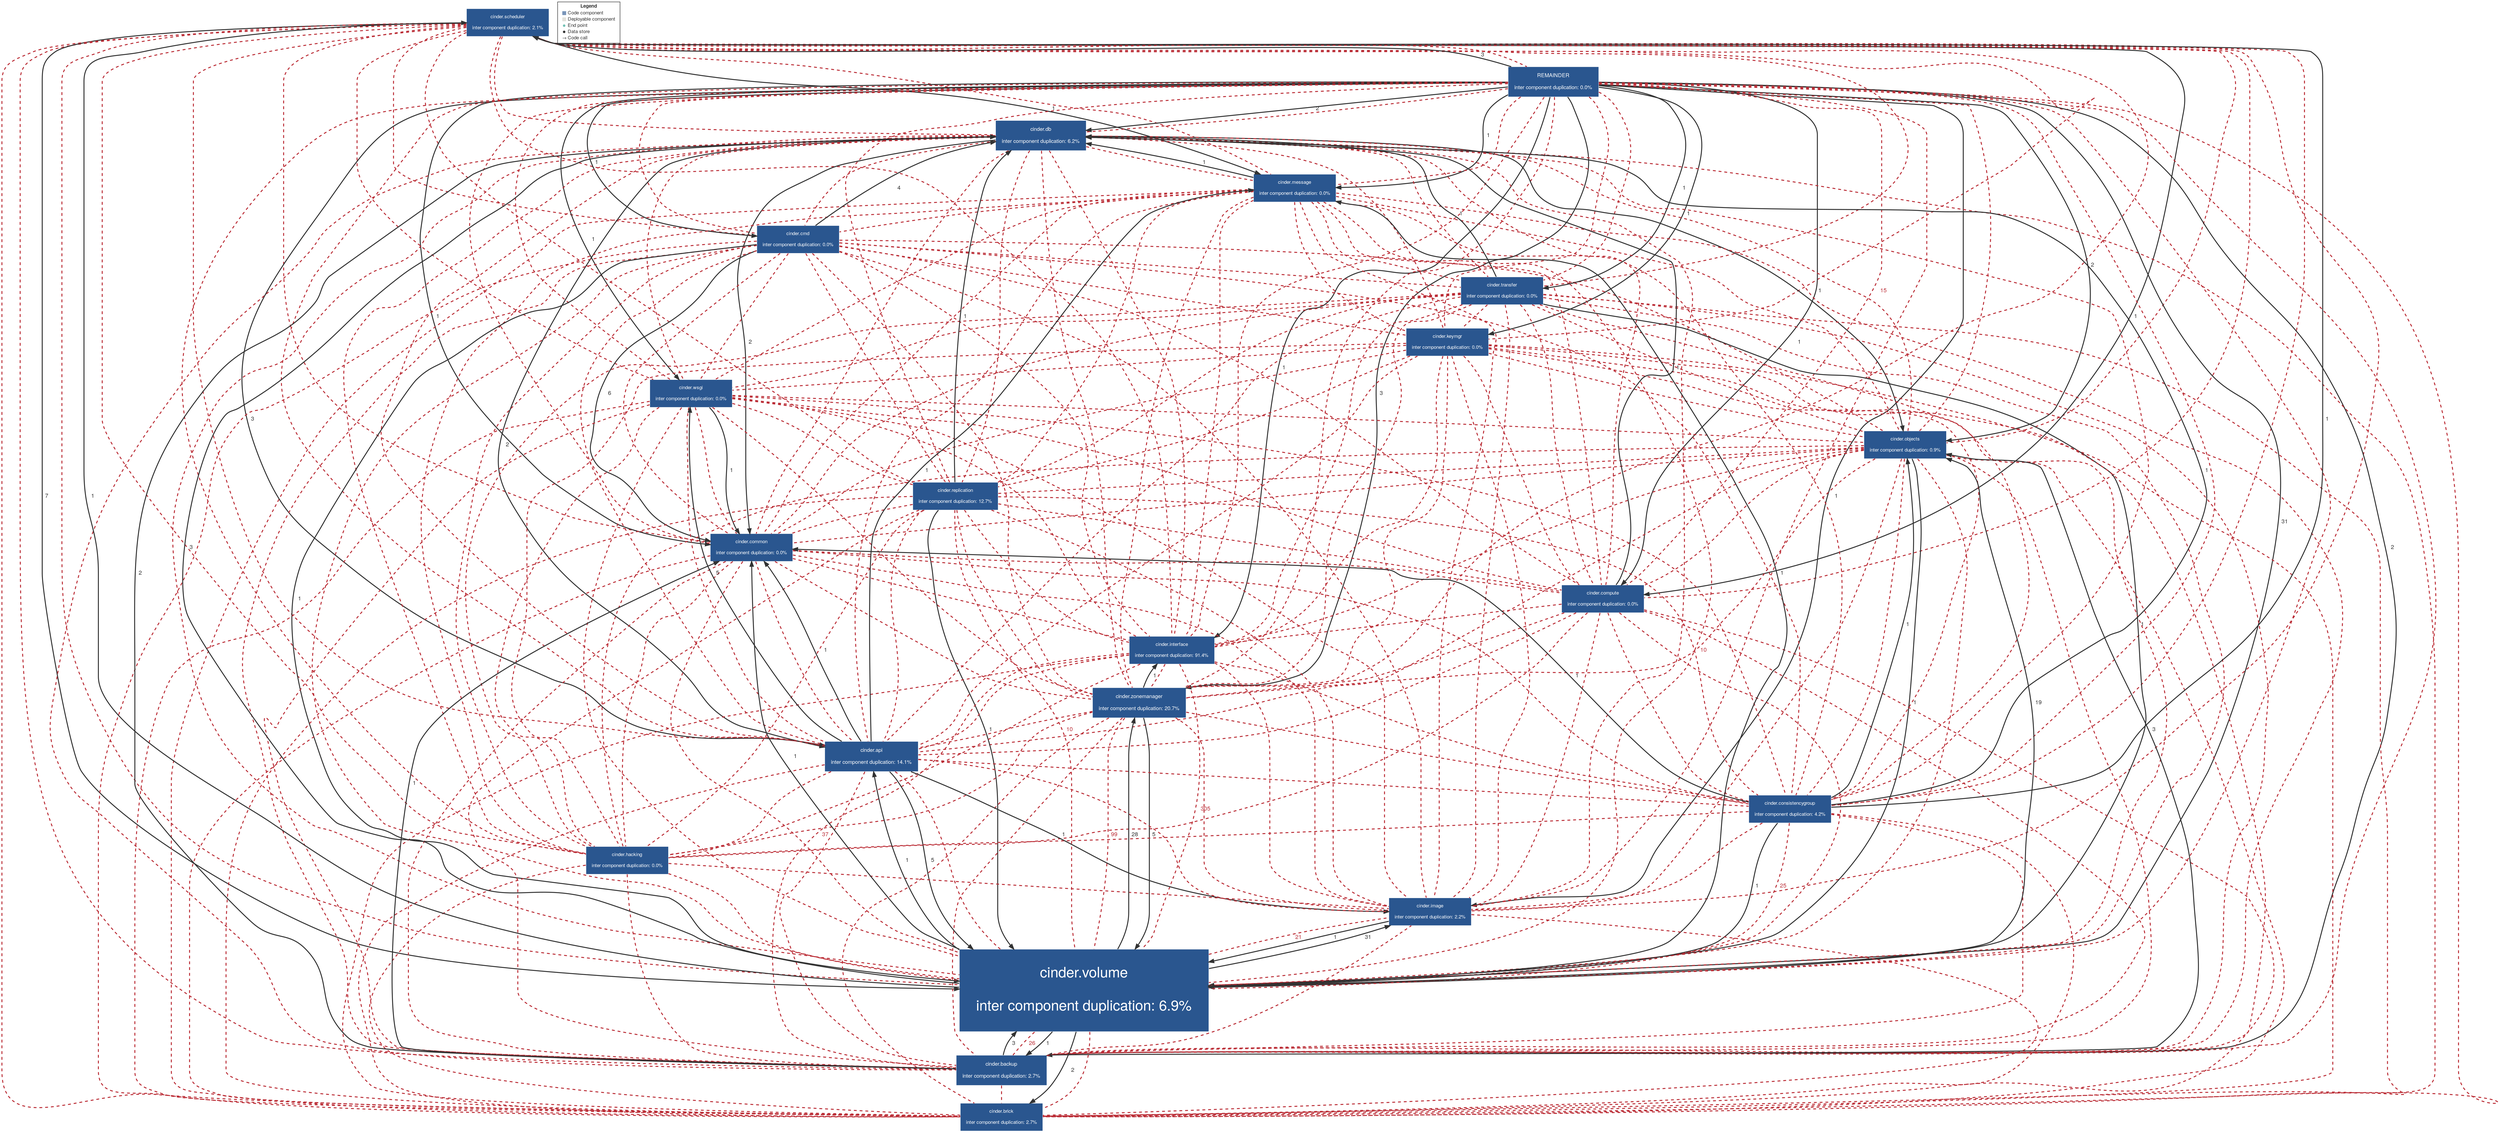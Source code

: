 digraph "Graph" {
compound=true
rankdir=TD
"cinder.scheduler" [ shape="box" style="filled" fillcolor="#2A568F" penwidth="1" color="#FFFFFF" fontname="Helvetica Neue" fontcolor="#FFFFFF" fontsize="10" margin="0.16" label="cinder.scheduler

inter component duplication: 2.1%" ]
"REMAINDER" [ shape="box" style="filled" fillcolor="#2A568F" penwidth="1" color="#FFFFFF" fontname="Helvetica Neue" fontcolor="#FFFFFF" fontsize="11" margin="0.176" label="REMAINDER

inter component duplication: 0.0%" ]
"cinder.db" [ shape="box" style="filled" fillcolor="#2A568F" penwidth="1" color="#FFFFFF" fontname="Helvetica Neue" fontcolor="#FFFFFF" fontsize="11" margin="0.176" label="cinder.db

inter component duplication: 6.2%" ]
"cinder.message" [ shape="box" style="filled" fillcolor="#2A568F" penwidth="1" color="#FFFFFF" fontname="Helvetica Neue" fontcolor="#FFFFFF" fontsize="10" margin="0.16" label="cinder.message

inter component duplication: 0.0%" ]
"cinder.cmd" [ shape="box" style="filled" fillcolor="#2A568F" penwidth="1" color="#FFFFFF" fontname="Helvetica Neue" fontcolor="#FFFFFF" fontsize="10" margin="0.16" label="cinder.cmd

inter component duplication: 0.0%" ]
"cinder.transfer" [ shape="box" style="filled" fillcolor="#2A568F" penwidth="1" color="#FFFFFF" fontname="Helvetica Neue" fontcolor="#FFFFFF" fontsize="10" margin="0.16" label="cinder.transfer

inter component duplication: 0.0%" ]
"cinder.keymgr" [ shape="box" style="filled" fillcolor="#2A568F" penwidth="1" color="#FFFFFF" fontname="Helvetica Neue" fontcolor="#FFFFFF" fontsize="10" margin="0.16" label="cinder.keymgr

inter component duplication: 0.0%" ]
"cinder.wsgi" [ shape="box" style="filled" fillcolor="#2A568F" penwidth="1" color="#FFFFFF" fontname="Helvetica Neue" fontcolor="#FFFFFF" fontsize="10" margin="0.16" label="cinder.wsgi

inter component duplication: 0.0%" ]
"cinder.objects" [ shape="box" style="filled" fillcolor="#2A568F" penwidth="1" color="#FFFFFF" fontname="Helvetica Neue" fontcolor="#FFFFFF" fontsize="10" margin="0.16" label="cinder.objects

inter component duplication: 0.9%" ]
"cinder.replication" [ shape="box" style="filled" fillcolor="#2A568F" penwidth="1" color="#FFFFFF" fontname="Helvetica Neue" fontcolor="#FFFFFF" fontsize="10" margin="0.16" label="cinder.replication

inter component duplication: 12.7%" ]
"cinder.common" [ shape="box" style="filled" fillcolor="#2A568F" penwidth="1" color="#FFFFFF" fontname="Helvetica Neue" fontcolor="#FFFFFF" fontsize="10" margin="0.16" label="cinder.common

inter component duplication: 0.0%" ]
"cinder.compute" [ shape="box" style="filled" fillcolor="#2A568F" penwidth="1" color="#FFFFFF" fontname="Helvetica Neue" fontcolor="#FFFFFF" fontsize="10" margin="0.16" label="cinder.compute

inter component duplication: 0.0%" ]
"cinder.interface" [ shape="box" style="filled" fillcolor="#2A568F" penwidth="1" color="#FFFFFF" fontname="Helvetica Neue" fontcolor="#FFFFFF" fontsize="10" margin="0.16" label="cinder.interface

inter component duplication: 91.4%" ]
"cinder.zonemanager" [ shape="box" style="filled" fillcolor="#2A568F" penwidth="1" color="#FFFFFF" fontname="Helvetica Neue" fontcolor="#FFFFFF" fontsize="11" margin="0.176" label="cinder.zonemanager

inter component duplication: 20.7%" ]
"cinder.api" [ shape="box" style="filled" fillcolor="#2A568F" penwidth="1" color="#FFFFFF" fontname="Helvetica Neue" fontcolor="#FFFFFF" fontsize="11" margin="0.176" label="cinder.api

inter component duplication: 14.1%" ]
"cinder.consistencygroup" [ shape="box" style="filled" fillcolor="#2A568F" penwidth="1" color="#FFFFFF" fontname="Helvetica Neue" fontcolor="#FFFFFF" fontsize="10" margin="0.16" label="cinder.consistencygroup

inter component duplication: 4.2%" ]
"cinder.hacking" [ shape="box" style="filled" fillcolor="#2A568F" penwidth="1" color="#FFFFFF" fontname="Helvetica Neue" fontcolor="#FFFFFF" fontsize="10" margin="0.16" label="cinder.hacking

inter component duplication: 0.0%" ]
"cinder.backup" [ shape="box" style="filled" fillcolor="#2A568F" penwidth="1" color="#FFFFFF" fontname="Helvetica Neue" fontcolor="#FFFFFF" fontsize="11" margin="0.176" label="cinder.backup

inter component duplication: 2.7%" ]
"cinder.volume" [ shape="box" style="filled" fillcolor="#2A568F" penwidth="1" color="#FFFFFF" fontname="Helvetica Neue" fontcolor="#FFFFFF" fontsize="30" margin="0.48" label="cinder.volume

inter component duplication: 6.9%" ]
"cinder.image" [ shape="box" style="filled" fillcolor="#2A568F" penwidth="1" color="#FFFFFF" fontname="Helvetica Neue" fontcolor="#FFFFFF" fontsize="10" margin="0.16" label="cinder.image

inter component duplication: 2.2%" ]
"cinder.brick" [ shape="box" style="filled" fillcolor="#2A568F" penwidth="1" color="#FFFFFF" fontname="Helvetica Neue" fontcolor="#FFFFFF" fontsize="10" margin="0.16" label="cinder.brick

inter component duplication: 2.7%" ]
"cinder.scheduler" -> "cinder.message" [ penwidth="2" color="#323232" fontcolor="#323232" fontname="Helvetica Neue" fontsize="12" label="  1" ]
"cinder.scheduler" -> "cinder.compute" [ penwidth="2" color="#323232" fontcolor="#323232" fontname="Helvetica Neue" fontsize="12" label="  1" ]
"cinder.scheduler" -> "cinder.volume" [ penwidth="2" color="#323232" fontcolor="#323232" fontname="Helvetica Neue" fontsize="12" label="  7" ]
"REMAINDER" -> "cinder.scheduler" [ penwidth="2" color="#323232" fontcolor="#323232" fontname="Helvetica Neue" fontsize="12" label="  3" ]
"REMAINDER" -> "cinder.db" [ penwidth="2" color="#323232" fontcolor="#323232" fontname="Helvetica Neue" fontsize="12" label="  2" ]
"REMAINDER" -> "cinder.message" [ penwidth="2" color="#323232" fontcolor="#323232" fontname="Helvetica Neue" fontsize="12" label="  1" ]
"REMAINDER" -> "cinder.cmd" [ penwidth="2" color="#323232" fontcolor="#323232" fontname="Helvetica Neue" fontsize="12" label="  1" ]
"REMAINDER" -> "cinder.transfer" [ penwidth="2" color="#323232" fontcolor="#323232" fontname="Helvetica Neue" fontsize="12" label="  1" ]
"REMAINDER" -> "cinder.keymgr" [ penwidth="2" color="#323232" fontcolor="#323232" fontname="Helvetica Neue" fontsize="12" label="  1" ]
"REMAINDER" -> "cinder.wsgi" [ penwidth="2" color="#323232" fontcolor="#323232" fontname="Helvetica Neue" fontsize="12" label="  1" ]
"REMAINDER" -> "cinder.objects" [ penwidth="2" color="#323232" fontcolor="#323232" fontname="Helvetica Neue" fontsize="12" label="  2" ]
"REMAINDER" -> "cinder.common" [ penwidth="2" color="#323232" fontcolor="#323232" fontname="Helvetica Neue" fontsize="12" label="  1" ]
"REMAINDER" -> "cinder.compute" [ penwidth="2" color="#323232" fontcolor="#323232" fontname="Helvetica Neue" fontsize="12" label="  1" ]
"REMAINDER" -> "cinder.interface" [ penwidth="2" color="#323232" fontcolor="#323232" fontname="Helvetica Neue" fontsize="12" label="  1" ]
"REMAINDER" -> "cinder.zonemanager" [ penwidth="2" color="#323232" fontcolor="#323232" fontname="Helvetica Neue" fontsize="12" label="  3" ]
"REMAINDER" -> "cinder.api" [ penwidth="2" color="#323232" fontcolor="#323232" fontname="Helvetica Neue" fontsize="12" label="  3" ]
"REMAINDER" -> "cinder.backup" [ penwidth="2" color="#323232" fontcolor="#323232" fontname="Helvetica Neue" fontsize="12" label="  2" ]
"REMAINDER" -> "cinder.volume" [ penwidth="2" color="#323232" fontcolor="#323232" fontname="Helvetica Neue" fontsize="12" label="  31" ]
"REMAINDER" -> "cinder.image" [ penwidth="2" color="#323232" fontcolor="#323232" fontname="Helvetica Neue" fontsize="12" label="  1" ]
"cinder.db" -> "cinder.objects" [ penwidth="2" color="#323232" fontcolor="#323232" fontname="Helvetica Neue" fontsize="12" label="  1" ]
"cinder.db" -> "cinder.common" [ penwidth="2" color="#323232" fontcolor="#323232" fontname="Helvetica Neue" fontsize="12" label="  2" ]
"cinder.db" -> "cinder.api" [ penwidth="2" color="#323232" fontcolor="#323232" fontname="Helvetica Neue" fontsize="12" label="  2" ]
"cinder.message" -> "cinder.db" [ penwidth="2" color="#323232" fontcolor="#323232" fontname="Helvetica Neue" fontsize="12" label="  1" ]
"cinder.cmd" -> "cinder.db" [ penwidth="2" color="#323232" fontcolor="#323232" fontname="Helvetica Neue" fontsize="12" label="  4" ]
"cinder.cmd" -> "cinder.common" [ penwidth="2" color="#323232" fontcolor="#323232" fontname="Helvetica Neue" fontsize="12" label="  6" ]
"cinder.cmd" -> "cinder.volume" [ penwidth="2" color="#323232" fontcolor="#323232" fontname="Helvetica Neue" fontsize="12" label="  1" ]
"cinder.transfer" -> "cinder.db" [ penwidth="2" color="#323232" fontcolor="#323232" fontname="Helvetica Neue" fontsize="12" label="  1" ]
"cinder.transfer" -> "cinder.volume" [ penwidth="2" color="#323232" fontcolor="#323232" fontname="Helvetica Neue" fontsize="12" label="  1" ]
"cinder.wsgi" -> "cinder.common" [ penwidth="2" color="#323232" fontcolor="#323232" fontname="Helvetica Neue" fontsize="12" label="  1" ]
"cinder.objects" -> "cinder.volume" [ penwidth="2" color="#323232" fontcolor="#323232" fontname="Helvetica Neue" fontsize="12" label="  1" ]
"cinder.replication" -> "cinder.db" [ penwidth="2" color="#323232" fontcolor="#323232" fontname="Helvetica Neue" fontsize="12" label="  1" ]
"cinder.replication" -> "cinder.volume" [ penwidth="2" color="#323232" fontcolor="#323232" fontname="Helvetica Neue" fontsize="12" label="  1" ]
"cinder.compute" -> "cinder.db" [ penwidth="2" color="#323232" fontcolor="#323232" fontname="Helvetica Neue" fontsize="12" label="  1" ]
"cinder.zonemanager" -> "cinder.interface" [ penwidth="2" color="#323232" fontcolor="#323232" fontname="Helvetica Neue" fontsize="12" label="  1" ]
"cinder.zonemanager" -> "cinder.volume" [ penwidth="2" color="#323232" fontcolor="#323232" fontname="Helvetica Neue" fontsize="12" label="  5" ]
"cinder.api" -> "cinder.message" [ penwidth="2" color="#323232" fontcolor="#323232" fontname="Helvetica Neue" fontsize="12" label="  1" ]
"cinder.api" -> "cinder.wsgi" [ penwidth="2" color="#323232" fontcolor="#323232" fontname="Helvetica Neue" fontsize="12" label="  5" ]
"cinder.api" -> "cinder.common" [ penwidth="2" color="#323232" fontcolor="#323232" fontname="Helvetica Neue" fontsize="12" label="  1" ]
"cinder.api" -> "cinder.volume" [ penwidth="2" color="#323232" fontcolor="#323232" fontname="Helvetica Neue" fontsize="12" label="  5" ]
"cinder.api" -> "cinder.image" [ penwidth="2" color="#323232" fontcolor="#323232" fontname="Helvetica Neue" fontsize="12" label="  1" ]
"cinder.consistencygroup" -> "cinder.scheduler" [ penwidth="2" color="#323232" fontcolor="#323232" fontname="Helvetica Neue" fontsize="12" label="  1" ]
"cinder.consistencygroup" -> "cinder.db" [ penwidth="2" color="#323232" fontcolor="#323232" fontname="Helvetica Neue" fontsize="12" label="  1" ]
"cinder.consistencygroup" -> "cinder.objects" [ penwidth="2" color="#323232" fontcolor="#323232" fontname="Helvetica Neue" fontsize="12" label="  1" ]
"cinder.consistencygroup" -> "cinder.common" [ penwidth="2" color="#323232" fontcolor="#323232" fontname="Helvetica Neue" fontsize="12" label="  1" ]
"cinder.consistencygroup" -> "cinder.volume" [ penwidth="2" color="#323232" fontcolor="#323232" fontname="Helvetica Neue" fontsize="12" label="  1" ]
"cinder.backup" -> "cinder.db" [ penwidth="2" color="#323232" fontcolor="#323232" fontname="Helvetica Neue" fontsize="12" label="  2" ]
"cinder.backup" -> "cinder.objects" [ penwidth="2" color="#323232" fontcolor="#323232" fontname="Helvetica Neue" fontsize="12" label="  3" ]
"cinder.backup" -> "cinder.common" [ penwidth="2" color="#323232" fontcolor="#323232" fontname="Helvetica Neue" fontsize="12" label="  1" ]
"cinder.backup" -> "cinder.volume" [ penwidth="2" color="#323232" fontcolor="#323232" fontname="Helvetica Neue" fontsize="12" label="  3" ]
"cinder.volume" -> "cinder.scheduler" [ penwidth="2" color="#323232" fontcolor="#323232" fontname="Helvetica Neue" fontsize="12" label="  1" ]
"cinder.volume" -> "cinder.db" [ penwidth="2" color="#323232" fontcolor="#323232" fontname="Helvetica Neue" fontsize="12" label="  3" ]
"cinder.volume" -> "cinder.message" [ penwidth="2" color="#323232" fontcolor="#323232" fontname="Helvetica Neue" fontsize="12" label="  1" ]
"cinder.volume" -> "cinder.objects" [ penwidth="2" color="#323232" fontcolor="#323232" fontname="Helvetica Neue" fontsize="12" label="  19" ]
"cinder.volume" -> "cinder.common" [ penwidth="2" color="#323232" fontcolor="#323232" fontname="Helvetica Neue" fontsize="12" label="  1" ]
"cinder.volume" -> "cinder.zonemanager" [ penwidth="2" color="#323232" fontcolor="#323232" fontname="Helvetica Neue" fontsize="12" label="  28" ]
"cinder.volume" -> "cinder.api" [ penwidth="2" color="#323232" fontcolor="#323232" fontname="Helvetica Neue" fontsize="12" label="  1" ]
"cinder.volume" -> "cinder.backup" [ penwidth="2" color="#323232" fontcolor="#323232" fontname="Helvetica Neue" fontsize="12" label="  1" ]
"cinder.volume" -> "cinder.image" [ penwidth="2" color="#323232" fontcolor="#323232" fontname="Helvetica Neue" fontsize="12" label="  31" ]
"cinder.volume" -> "cinder.brick" [ penwidth="2" color="#323232" fontcolor="#323232" fontname="Helvetica Neue" fontsize="12" label="  2" ]
"cinder.image" -> "cinder.volume" [ penwidth="2" color="#323232" fontcolor="#323232" fontname="Helvetica Neue" fontsize="12" label="  1" ]
"cinder.scheduler" -> "REMAINDER" [ penwidth="2" color="#bb2d36" fontcolor="#bb2d36" fontname="Helvetica Neue" fontsize="12" arrowhead="both" style="dashed" label="" ]
"cinder.scheduler" -> "cinder.db" [ penwidth="2" color="#bb2d36" fontcolor="#bb2d36" fontname="Helvetica Neue" fontsize="12" arrowhead="both" style="dashed" label="" ]
"cinder.scheduler" -> "cinder.message" [ penwidth="2" color="#bb2d36" fontcolor="#bb2d36" fontname="Helvetica Neue" fontsize="12" arrowhead="both" style="dashed" label="" ]
"cinder.scheduler" -> "cinder.cmd" [ penwidth="2" color="#bb2d36" fontcolor="#bb2d36" fontname="Helvetica Neue" fontsize="12" arrowhead="both" style="dashed" label="" ]
"cinder.scheduler" -> "cinder.transfer" [ penwidth="2" color="#bb2d36" fontcolor="#bb2d36" fontname="Helvetica Neue" fontsize="12" arrowhead="both" style="dashed" label="" ]
"cinder.scheduler" -> "cinder.keymgr" [ penwidth="2" color="#bb2d36" fontcolor="#bb2d36" fontname="Helvetica Neue" fontsize="12" arrowhead="both" style="dashed" label="" ]
"cinder.scheduler" -> "cinder.wsgi" [ penwidth="2" color="#bb2d36" fontcolor="#bb2d36" fontname="Helvetica Neue" fontsize="12" arrowhead="both" style="dashed" label="" ]
"cinder.scheduler" -> "cinder.objects" [ penwidth="2" color="#bb2d36" fontcolor="#bb2d36" fontname="Helvetica Neue" fontsize="12" arrowhead="both" style="dashed" label="" ]
"cinder.scheduler" -> "cinder.replication" [ penwidth="2" color="#bb2d36" fontcolor="#bb2d36" fontname="Helvetica Neue" fontsize="12" arrowhead="both" style="dashed" label="" ]
"cinder.scheduler" -> "cinder.common" [ penwidth="2" color="#bb2d36" fontcolor="#bb2d36" fontname="Helvetica Neue" fontsize="12" arrowhead="both" style="dashed" label="" ]
"cinder.scheduler" -> "cinder.compute" [ penwidth="2" color="#bb2d36" fontcolor="#bb2d36" fontname="Helvetica Neue" fontsize="12" arrowhead="both" style="dashed" label="" ]
"cinder.scheduler" -> "cinder.interface" [ penwidth="2" color="#bb2d36" fontcolor="#bb2d36" fontname="Helvetica Neue" fontsize="12" arrowhead="both" style="dashed" label="" ]
"cinder.scheduler" -> "cinder.zonemanager" [ penwidth="2" color="#bb2d36" fontcolor="#bb2d36" fontname="Helvetica Neue" fontsize="12" arrowhead="both" style="dashed" label="" ]
"cinder.scheduler" -> "cinder.api" [ penwidth="2" color="#bb2d36" fontcolor="#bb2d36" fontname="Helvetica Neue" fontsize="12" arrowhead="both" style="dashed" label="" ]
"cinder.scheduler" -> "cinder.consistencygroup" [ penwidth="2" color="#bb2d36" fontcolor="#bb2d36" fontname="Helvetica Neue" fontsize="12" arrowhead="both" style="dashed" label="" ]
"cinder.scheduler" -> "cinder.hacking" [ penwidth="2" color="#bb2d36" fontcolor="#bb2d36" fontname="Helvetica Neue" fontsize="12" arrowhead="both" style="dashed" label="" ]
"cinder.scheduler" -> "cinder.backup" [ penwidth="2" color="#bb2d36" fontcolor="#bb2d36" fontname="Helvetica Neue" fontsize="12" arrowhead="both" style="dashed" label="" ]
"cinder.scheduler" -> "cinder.volume" [ penwidth="2" color="#bb2d36" fontcolor="#bb2d36" fontname="Helvetica Neue" fontsize="12" arrowhead="both" style="dashed" label="" ]
"cinder.scheduler" -> "cinder.image" [ penwidth="2" color="#bb2d36" fontcolor="#bb2d36" fontname="Helvetica Neue" fontsize="12" arrowhead="both" style="dashed" label="" ]
"cinder.scheduler" -> "cinder.brick" [ penwidth="2" color="#bb2d36" fontcolor="#bb2d36" fontname="Helvetica Neue" fontsize="12" arrowhead="both" style="dashed" label="" ]
"REMAINDER" -> "cinder.db" [ penwidth="2" color="#bb2d36" fontcolor="#bb2d36" fontname="Helvetica Neue" fontsize="12" arrowhead="both" style="dashed" label="" ]
"REMAINDER" -> "cinder.message" [ penwidth="2" color="#bb2d36" fontcolor="#bb2d36" fontname="Helvetica Neue" fontsize="12" arrowhead="both" style="dashed" label="" ]
"REMAINDER" -> "cinder.cmd" [ penwidth="2" color="#bb2d36" fontcolor="#bb2d36" fontname="Helvetica Neue" fontsize="12" arrowhead="both" style="dashed" label="" ]
"REMAINDER" -> "cinder.transfer" [ penwidth="2" color="#bb2d36" fontcolor="#bb2d36" fontname="Helvetica Neue" fontsize="12" arrowhead="both" style="dashed" label="" ]
"REMAINDER" -> "cinder.keymgr" [ penwidth="2" color="#bb2d36" fontcolor="#bb2d36" fontname="Helvetica Neue" fontsize="12" arrowhead="both" style="dashed" label="" ]
"REMAINDER" -> "cinder.wsgi" [ penwidth="2" color="#bb2d36" fontcolor="#bb2d36" fontname="Helvetica Neue" fontsize="12" arrowhead="both" style="dashed" label="" ]
"REMAINDER" -> "cinder.objects" [ penwidth="2" color="#bb2d36" fontcolor="#bb2d36" fontname="Helvetica Neue" fontsize="12" arrowhead="both" style="dashed" label="" ]
"REMAINDER" -> "cinder.replication" [ penwidth="2" color="#bb2d36" fontcolor="#bb2d36" fontname="Helvetica Neue" fontsize="12" arrowhead="both" style="dashed" label="" ]
"REMAINDER" -> "cinder.common" [ penwidth="2" color="#bb2d36" fontcolor="#bb2d36" fontname="Helvetica Neue" fontsize="12" arrowhead="both" style="dashed" label="" ]
"REMAINDER" -> "cinder.compute" [ penwidth="2" color="#bb2d36" fontcolor="#bb2d36" fontname="Helvetica Neue" fontsize="12" arrowhead="both" style="dashed" label="" ]
"REMAINDER" -> "cinder.interface" [ penwidth="2" color="#bb2d36" fontcolor="#bb2d36" fontname="Helvetica Neue" fontsize="12" arrowhead="both" style="dashed" label="" ]
"REMAINDER" -> "cinder.zonemanager" [ penwidth="2" color="#bb2d36" fontcolor="#bb2d36" fontname="Helvetica Neue" fontsize="12" arrowhead="both" style="dashed" label="" ]
"REMAINDER" -> "cinder.api" [ penwidth="2" color="#bb2d36" fontcolor="#bb2d36" fontname="Helvetica Neue" fontsize="12" arrowhead="both" style="dashed" label="" ]
"REMAINDER" -> "cinder.consistencygroup" [ penwidth="2" color="#bb2d36" fontcolor="#bb2d36" fontname="Helvetica Neue" fontsize="12" arrowhead="both" style="dashed" label="" ]
"REMAINDER" -> "cinder.hacking" [ penwidth="2" color="#bb2d36" fontcolor="#bb2d36" fontname="Helvetica Neue" fontsize="12" arrowhead="both" style="dashed" label="" ]
"REMAINDER" -> "cinder.backup" [ penwidth="2" color="#bb2d36" fontcolor="#bb2d36" fontname="Helvetica Neue" fontsize="12" arrowhead="both" style="dashed" label="" ]
"REMAINDER" -> "cinder.volume" [ penwidth="2" color="#bb2d36" fontcolor="#bb2d36" fontname="Helvetica Neue" fontsize="12" arrowhead="both" style="dashed" label="" ]
"REMAINDER" -> "cinder.image" [ penwidth="2" color="#bb2d36" fontcolor="#bb2d36" fontname="Helvetica Neue" fontsize="12" arrowhead="both" style="dashed" label="" ]
"REMAINDER" -> "cinder.brick" [ penwidth="2" color="#bb2d36" fontcolor="#bb2d36" fontname="Helvetica Neue" fontsize="12" arrowhead="both" style="dashed" label="" ]
"cinder.db" -> "cinder.message" [ penwidth="2" color="#bb2d36" fontcolor="#bb2d36" fontname="Helvetica Neue" fontsize="12" arrowhead="both" style="dashed" label="" ]
"cinder.db" -> "cinder.cmd" [ penwidth="2" color="#bb2d36" fontcolor="#bb2d36" fontname="Helvetica Neue" fontsize="12" arrowhead="both" style="dashed" label="" ]
"cinder.db" -> "cinder.transfer" [ penwidth="2" color="#bb2d36" fontcolor="#bb2d36" fontname="Helvetica Neue" fontsize="12" arrowhead="both" style="dashed" label="" ]
"cinder.db" -> "cinder.keymgr" [ penwidth="2" color="#bb2d36" fontcolor="#bb2d36" fontname="Helvetica Neue" fontsize="12" arrowhead="both" style="dashed" label="" ]
"cinder.db" -> "cinder.wsgi" [ penwidth="2" color="#bb2d36" fontcolor="#bb2d36" fontname="Helvetica Neue" fontsize="12" arrowhead="both" style="dashed" label="" ]
"cinder.db" -> "cinder.objects" [ penwidth="2" color="#bb2d36" fontcolor="#bb2d36" fontname="Helvetica Neue" fontsize="12" arrowhead="both" style="dashed" label="  15" ]
"cinder.db" -> "cinder.replication" [ penwidth="2" color="#bb2d36" fontcolor="#bb2d36" fontname="Helvetica Neue" fontsize="12" arrowhead="both" style="dashed" label="" ]
"cinder.db" -> "cinder.common" [ penwidth="2" color="#bb2d36" fontcolor="#bb2d36" fontname="Helvetica Neue" fontsize="12" arrowhead="both" style="dashed" label="" ]
"cinder.db" -> "cinder.compute" [ penwidth="2" color="#bb2d36" fontcolor="#bb2d36" fontname="Helvetica Neue" fontsize="12" arrowhead="both" style="dashed" label="" ]
"cinder.db" -> "cinder.interface" [ penwidth="2" color="#bb2d36" fontcolor="#bb2d36" fontname="Helvetica Neue" fontsize="12" arrowhead="both" style="dashed" label="" ]
"cinder.db" -> "cinder.zonemanager" [ penwidth="2" color="#bb2d36" fontcolor="#bb2d36" fontname="Helvetica Neue" fontsize="12" arrowhead="both" style="dashed" label="" ]
"cinder.db" -> "cinder.api" [ penwidth="2" color="#bb2d36" fontcolor="#bb2d36" fontname="Helvetica Neue" fontsize="12" arrowhead="both" style="dashed" label="" ]
"cinder.db" -> "cinder.consistencygroup" [ penwidth="2" color="#bb2d36" fontcolor="#bb2d36" fontname="Helvetica Neue" fontsize="12" arrowhead="both" style="dashed" label="" ]
"cinder.db" -> "cinder.hacking" [ penwidth="2" color="#bb2d36" fontcolor="#bb2d36" fontname="Helvetica Neue" fontsize="12" arrowhead="both" style="dashed" label="" ]
"cinder.db" -> "cinder.backup" [ penwidth="2" color="#bb2d36" fontcolor="#bb2d36" fontname="Helvetica Neue" fontsize="12" arrowhead="both" style="dashed" label="" ]
"cinder.db" -> "cinder.volume" [ penwidth="2" color="#bb2d36" fontcolor="#bb2d36" fontname="Helvetica Neue" fontsize="12" arrowhead="both" style="dashed" label="" ]
"cinder.db" -> "cinder.image" [ penwidth="2" color="#bb2d36" fontcolor="#bb2d36" fontname="Helvetica Neue" fontsize="12" arrowhead="both" style="dashed" label="" ]
"cinder.db" -> "cinder.brick" [ penwidth="2" color="#bb2d36" fontcolor="#bb2d36" fontname="Helvetica Neue" fontsize="12" arrowhead="both" style="dashed" label="" ]
"cinder.message" -> "cinder.cmd" [ penwidth="2" color="#bb2d36" fontcolor="#bb2d36" fontname="Helvetica Neue" fontsize="12" arrowhead="both" style="dashed" label="" ]
"cinder.message" -> "cinder.transfer" [ penwidth="2" color="#bb2d36" fontcolor="#bb2d36" fontname="Helvetica Neue" fontsize="12" arrowhead="both" style="dashed" label="" ]
"cinder.message" -> "cinder.keymgr" [ penwidth="2" color="#bb2d36" fontcolor="#bb2d36" fontname="Helvetica Neue" fontsize="12" arrowhead="both" style="dashed" label="" ]
"cinder.message" -> "cinder.wsgi" [ penwidth="2" color="#bb2d36" fontcolor="#bb2d36" fontname="Helvetica Neue" fontsize="12" arrowhead="both" style="dashed" label="" ]
"cinder.message" -> "cinder.objects" [ penwidth="2" color="#bb2d36" fontcolor="#bb2d36" fontname="Helvetica Neue" fontsize="12" arrowhead="both" style="dashed" label="" ]
"cinder.message" -> "cinder.replication" [ penwidth="2" color="#bb2d36" fontcolor="#bb2d36" fontname="Helvetica Neue" fontsize="12" arrowhead="both" style="dashed" label="" ]
"cinder.message" -> "cinder.common" [ penwidth="2" color="#bb2d36" fontcolor="#bb2d36" fontname="Helvetica Neue" fontsize="12" arrowhead="both" style="dashed" label="" ]
"cinder.message" -> "cinder.compute" [ penwidth="2" color="#bb2d36" fontcolor="#bb2d36" fontname="Helvetica Neue" fontsize="12" arrowhead="both" style="dashed" label="" ]
"cinder.message" -> "cinder.interface" [ penwidth="2" color="#bb2d36" fontcolor="#bb2d36" fontname="Helvetica Neue" fontsize="12" arrowhead="both" style="dashed" label="" ]
"cinder.message" -> "cinder.zonemanager" [ penwidth="2" color="#bb2d36" fontcolor="#bb2d36" fontname="Helvetica Neue" fontsize="12" arrowhead="both" style="dashed" label="" ]
"cinder.message" -> "cinder.api" [ penwidth="2" color="#bb2d36" fontcolor="#bb2d36" fontname="Helvetica Neue" fontsize="12" arrowhead="both" style="dashed" label="" ]
"cinder.message" -> "cinder.consistencygroup" [ penwidth="2" color="#bb2d36" fontcolor="#bb2d36" fontname="Helvetica Neue" fontsize="12" arrowhead="both" style="dashed" label="" ]
"cinder.message" -> "cinder.hacking" [ penwidth="2" color="#bb2d36" fontcolor="#bb2d36" fontname="Helvetica Neue" fontsize="12" arrowhead="both" style="dashed" label="" ]
"cinder.message" -> "cinder.backup" [ penwidth="2" color="#bb2d36" fontcolor="#bb2d36" fontname="Helvetica Neue" fontsize="12" arrowhead="both" style="dashed" label="" ]
"cinder.message" -> "cinder.volume" [ penwidth="2" color="#bb2d36" fontcolor="#bb2d36" fontname="Helvetica Neue" fontsize="12" arrowhead="both" style="dashed" label="" ]
"cinder.message" -> "cinder.image" [ penwidth="2" color="#bb2d36" fontcolor="#bb2d36" fontname="Helvetica Neue" fontsize="12" arrowhead="both" style="dashed" label="" ]
"cinder.message" -> "cinder.brick" [ penwidth="2" color="#bb2d36" fontcolor="#bb2d36" fontname="Helvetica Neue" fontsize="12" arrowhead="both" style="dashed" label="" ]
"cinder.cmd" -> "cinder.transfer" [ penwidth="2" color="#bb2d36" fontcolor="#bb2d36" fontname="Helvetica Neue" fontsize="12" arrowhead="both" style="dashed" label="" ]
"cinder.cmd" -> "cinder.keymgr" [ penwidth="2" color="#bb2d36" fontcolor="#bb2d36" fontname="Helvetica Neue" fontsize="12" arrowhead="both" style="dashed" label="" ]
"cinder.cmd" -> "cinder.wsgi" [ penwidth="2" color="#bb2d36" fontcolor="#bb2d36" fontname="Helvetica Neue" fontsize="12" arrowhead="both" style="dashed" label="" ]
"cinder.cmd" -> "cinder.objects" [ penwidth="2" color="#bb2d36" fontcolor="#bb2d36" fontname="Helvetica Neue" fontsize="12" arrowhead="both" style="dashed" label="" ]
"cinder.cmd" -> "cinder.replication" [ penwidth="2" color="#bb2d36" fontcolor="#bb2d36" fontname="Helvetica Neue" fontsize="12" arrowhead="both" style="dashed" label="" ]
"cinder.cmd" -> "cinder.common" [ penwidth="2" color="#bb2d36" fontcolor="#bb2d36" fontname="Helvetica Neue" fontsize="12" arrowhead="both" style="dashed" label="" ]
"cinder.cmd" -> "cinder.compute" [ penwidth="2" color="#bb2d36" fontcolor="#bb2d36" fontname="Helvetica Neue" fontsize="12" arrowhead="both" style="dashed" label="" ]
"cinder.cmd" -> "cinder.interface" [ penwidth="2" color="#bb2d36" fontcolor="#bb2d36" fontname="Helvetica Neue" fontsize="12" arrowhead="both" style="dashed" label="" ]
"cinder.cmd" -> "cinder.zonemanager" [ penwidth="2" color="#bb2d36" fontcolor="#bb2d36" fontname="Helvetica Neue" fontsize="12" arrowhead="both" style="dashed" label="" ]
"cinder.cmd" -> "cinder.api" [ penwidth="2" color="#bb2d36" fontcolor="#bb2d36" fontname="Helvetica Neue" fontsize="12" arrowhead="both" style="dashed" label="" ]
"cinder.cmd" -> "cinder.consistencygroup" [ penwidth="2" color="#bb2d36" fontcolor="#bb2d36" fontname="Helvetica Neue" fontsize="12" arrowhead="both" style="dashed" label="" ]
"cinder.cmd" -> "cinder.hacking" [ penwidth="2" color="#bb2d36" fontcolor="#bb2d36" fontname="Helvetica Neue" fontsize="12" arrowhead="both" style="dashed" label="" ]
"cinder.cmd" -> "cinder.backup" [ penwidth="2" color="#bb2d36" fontcolor="#bb2d36" fontname="Helvetica Neue" fontsize="12" arrowhead="both" style="dashed" label="" ]
"cinder.cmd" -> "cinder.volume" [ penwidth="2" color="#bb2d36" fontcolor="#bb2d36" fontname="Helvetica Neue" fontsize="12" arrowhead="both" style="dashed" label="" ]
"cinder.cmd" -> "cinder.image" [ penwidth="2" color="#bb2d36" fontcolor="#bb2d36" fontname="Helvetica Neue" fontsize="12" arrowhead="both" style="dashed" label="" ]
"cinder.cmd" -> "cinder.brick" [ penwidth="2" color="#bb2d36" fontcolor="#bb2d36" fontname="Helvetica Neue" fontsize="12" arrowhead="both" style="dashed" label="" ]
"cinder.transfer" -> "cinder.keymgr" [ penwidth="2" color="#bb2d36" fontcolor="#bb2d36" fontname="Helvetica Neue" fontsize="12" arrowhead="both" style="dashed" label="" ]
"cinder.transfer" -> "cinder.wsgi" [ penwidth="2" color="#bb2d36" fontcolor="#bb2d36" fontname="Helvetica Neue" fontsize="12" arrowhead="both" style="dashed" label="" ]
"cinder.transfer" -> "cinder.objects" [ penwidth="2" color="#bb2d36" fontcolor="#bb2d36" fontname="Helvetica Neue" fontsize="12" arrowhead="both" style="dashed" label="" ]
"cinder.transfer" -> "cinder.replication" [ penwidth="2" color="#bb2d36" fontcolor="#bb2d36" fontname="Helvetica Neue" fontsize="12" arrowhead="both" style="dashed" label="" ]
"cinder.transfer" -> "cinder.common" [ penwidth="2" color="#bb2d36" fontcolor="#bb2d36" fontname="Helvetica Neue" fontsize="12" arrowhead="both" style="dashed" label="" ]
"cinder.transfer" -> "cinder.compute" [ penwidth="2" color="#bb2d36" fontcolor="#bb2d36" fontname="Helvetica Neue" fontsize="12" arrowhead="both" style="dashed" label="" ]
"cinder.transfer" -> "cinder.interface" [ penwidth="2" color="#bb2d36" fontcolor="#bb2d36" fontname="Helvetica Neue" fontsize="12" arrowhead="both" style="dashed" label="" ]
"cinder.transfer" -> "cinder.zonemanager" [ penwidth="2" color="#bb2d36" fontcolor="#bb2d36" fontname="Helvetica Neue" fontsize="12" arrowhead="both" style="dashed" label="" ]
"cinder.transfer" -> "cinder.api" [ penwidth="2" color="#bb2d36" fontcolor="#bb2d36" fontname="Helvetica Neue" fontsize="12" arrowhead="both" style="dashed" label="" ]
"cinder.transfer" -> "cinder.consistencygroup" [ penwidth="2" color="#bb2d36" fontcolor="#bb2d36" fontname="Helvetica Neue" fontsize="12" arrowhead="both" style="dashed" label="" ]
"cinder.transfer" -> "cinder.hacking" [ penwidth="2" color="#bb2d36" fontcolor="#bb2d36" fontname="Helvetica Neue" fontsize="12" arrowhead="both" style="dashed" label="" ]
"cinder.transfer" -> "cinder.backup" [ penwidth="2" color="#bb2d36" fontcolor="#bb2d36" fontname="Helvetica Neue" fontsize="12" arrowhead="both" style="dashed" label="" ]
"cinder.transfer" -> "cinder.volume" [ penwidth="2" color="#bb2d36" fontcolor="#bb2d36" fontname="Helvetica Neue" fontsize="12" arrowhead="both" style="dashed" label="" ]
"cinder.transfer" -> "cinder.image" [ penwidth="2" color="#bb2d36" fontcolor="#bb2d36" fontname="Helvetica Neue" fontsize="12" arrowhead="both" style="dashed" label="" ]
"cinder.transfer" -> "cinder.brick" [ penwidth="2" color="#bb2d36" fontcolor="#bb2d36" fontname="Helvetica Neue" fontsize="12" arrowhead="both" style="dashed" label="" ]
"cinder.keymgr" -> "cinder.wsgi" [ penwidth="2" color="#bb2d36" fontcolor="#bb2d36" fontname="Helvetica Neue" fontsize="12" arrowhead="both" style="dashed" label="" ]
"cinder.keymgr" -> "cinder.objects" [ penwidth="2" color="#bb2d36" fontcolor="#bb2d36" fontname="Helvetica Neue" fontsize="12" arrowhead="both" style="dashed" label="" ]
"cinder.keymgr" -> "cinder.replication" [ penwidth="2" color="#bb2d36" fontcolor="#bb2d36" fontname="Helvetica Neue" fontsize="12" arrowhead="both" style="dashed" label="" ]
"cinder.keymgr" -> "cinder.common" [ penwidth="2" color="#bb2d36" fontcolor="#bb2d36" fontname="Helvetica Neue" fontsize="12" arrowhead="both" style="dashed" label="" ]
"cinder.keymgr" -> "cinder.compute" [ penwidth="2" color="#bb2d36" fontcolor="#bb2d36" fontname="Helvetica Neue" fontsize="12" arrowhead="both" style="dashed" label="" ]
"cinder.keymgr" -> "cinder.interface" [ penwidth="2" color="#bb2d36" fontcolor="#bb2d36" fontname="Helvetica Neue" fontsize="12" arrowhead="both" style="dashed" label="" ]
"cinder.keymgr" -> "cinder.zonemanager" [ penwidth="2" color="#bb2d36" fontcolor="#bb2d36" fontname="Helvetica Neue" fontsize="12" arrowhead="both" style="dashed" label="" ]
"cinder.keymgr" -> "cinder.api" [ penwidth="2" color="#bb2d36" fontcolor="#bb2d36" fontname="Helvetica Neue" fontsize="12" arrowhead="both" style="dashed" label="" ]
"cinder.keymgr" -> "cinder.consistencygroup" [ penwidth="2" color="#bb2d36" fontcolor="#bb2d36" fontname="Helvetica Neue" fontsize="12" arrowhead="both" style="dashed" label="" ]
"cinder.keymgr" -> "cinder.hacking" [ penwidth="2" color="#bb2d36" fontcolor="#bb2d36" fontname="Helvetica Neue" fontsize="12" arrowhead="both" style="dashed" label="" ]
"cinder.keymgr" -> "cinder.backup" [ penwidth="2" color="#bb2d36" fontcolor="#bb2d36" fontname="Helvetica Neue" fontsize="12" arrowhead="both" style="dashed" label="" ]
"cinder.keymgr" -> "cinder.volume" [ penwidth="2" color="#bb2d36" fontcolor="#bb2d36" fontname="Helvetica Neue" fontsize="12" arrowhead="both" style="dashed" label="" ]
"cinder.keymgr" -> "cinder.image" [ penwidth="2" color="#bb2d36" fontcolor="#bb2d36" fontname="Helvetica Neue" fontsize="12" arrowhead="both" style="dashed" label="" ]
"cinder.keymgr" -> "cinder.brick" [ penwidth="2" color="#bb2d36" fontcolor="#bb2d36" fontname="Helvetica Neue" fontsize="12" arrowhead="both" style="dashed" label="" ]
"cinder.wsgi" -> "cinder.objects" [ penwidth="2" color="#bb2d36" fontcolor="#bb2d36" fontname="Helvetica Neue" fontsize="12" arrowhead="both" style="dashed" label="" ]
"cinder.wsgi" -> "cinder.replication" [ penwidth="2" color="#bb2d36" fontcolor="#bb2d36" fontname="Helvetica Neue" fontsize="12" arrowhead="both" style="dashed" label="" ]
"cinder.wsgi" -> "cinder.common" [ penwidth="2" color="#bb2d36" fontcolor="#bb2d36" fontname="Helvetica Neue" fontsize="12" arrowhead="both" style="dashed" label="" ]
"cinder.wsgi" -> "cinder.compute" [ penwidth="2" color="#bb2d36" fontcolor="#bb2d36" fontname="Helvetica Neue" fontsize="12" arrowhead="both" style="dashed" label="" ]
"cinder.wsgi" -> "cinder.interface" [ penwidth="2" color="#bb2d36" fontcolor="#bb2d36" fontname="Helvetica Neue" fontsize="12" arrowhead="both" style="dashed" label="" ]
"cinder.wsgi" -> "cinder.zonemanager" [ penwidth="2" color="#bb2d36" fontcolor="#bb2d36" fontname="Helvetica Neue" fontsize="12" arrowhead="both" style="dashed" label="" ]
"cinder.wsgi" -> "cinder.api" [ penwidth="2" color="#bb2d36" fontcolor="#bb2d36" fontname="Helvetica Neue" fontsize="12" arrowhead="both" style="dashed" label="" ]
"cinder.wsgi" -> "cinder.consistencygroup" [ penwidth="2" color="#bb2d36" fontcolor="#bb2d36" fontname="Helvetica Neue" fontsize="12" arrowhead="both" style="dashed" label="" ]
"cinder.wsgi" -> "cinder.hacking" [ penwidth="2" color="#bb2d36" fontcolor="#bb2d36" fontname="Helvetica Neue" fontsize="12" arrowhead="both" style="dashed" label="" ]
"cinder.wsgi" -> "cinder.backup" [ penwidth="2" color="#bb2d36" fontcolor="#bb2d36" fontname="Helvetica Neue" fontsize="12" arrowhead="both" style="dashed" label="" ]
"cinder.wsgi" -> "cinder.volume" [ penwidth="2" color="#bb2d36" fontcolor="#bb2d36" fontname="Helvetica Neue" fontsize="12" arrowhead="both" style="dashed" label="" ]
"cinder.wsgi" -> "cinder.image" [ penwidth="2" color="#bb2d36" fontcolor="#bb2d36" fontname="Helvetica Neue" fontsize="12" arrowhead="both" style="dashed" label="" ]
"cinder.wsgi" -> "cinder.brick" [ penwidth="2" color="#bb2d36" fontcolor="#bb2d36" fontname="Helvetica Neue" fontsize="12" arrowhead="both" style="dashed" label="" ]
"cinder.objects" -> "cinder.replication" [ penwidth="2" color="#bb2d36" fontcolor="#bb2d36" fontname="Helvetica Neue" fontsize="12" arrowhead="both" style="dashed" label="" ]
"cinder.objects" -> "cinder.common" [ penwidth="2" color="#bb2d36" fontcolor="#bb2d36" fontname="Helvetica Neue" fontsize="12" arrowhead="both" style="dashed" label="" ]
"cinder.objects" -> "cinder.compute" [ penwidth="2" color="#bb2d36" fontcolor="#bb2d36" fontname="Helvetica Neue" fontsize="12" arrowhead="both" style="dashed" label="" ]
"cinder.objects" -> "cinder.interface" [ penwidth="2" color="#bb2d36" fontcolor="#bb2d36" fontname="Helvetica Neue" fontsize="12" arrowhead="both" style="dashed" label="" ]
"cinder.objects" -> "cinder.zonemanager" [ penwidth="2" color="#bb2d36" fontcolor="#bb2d36" fontname="Helvetica Neue" fontsize="12" arrowhead="both" style="dashed" label="" ]
"cinder.objects" -> "cinder.api" [ penwidth="2" color="#bb2d36" fontcolor="#bb2d36" fontname="Helvetica Neue" fontsize="12" arrowhead="both" style="dashed" label="" ]
"cinder.objects" -> "cinder.consistencygroup" [ penwidth="2" color="#bb2d36" fontcolor="#bb2d36" fontname="Helvetica Neue" fontsize="12" arrowhead="both" style="dashed" label="" ]
"cinder.objects" -> "cinder.hacking" [ penwidth="2" color="#bb2d36" fontcolor="#bb2d36" fontname="Helvetica Neue" fontsize="12" arrowhead="both" style="dashed" label="" ]
"cinder.objects" -> "cinder.backup" [ penwidth="2" color="#bb2d36" fontcolor="#bb2d36" fontname="Helvetica Neue" fontsize="12" arrowhead="both" style="dashed" label="" ]
"cinder.objects" -> "cinder.volume" [ penwidth="2" color="#bb2d36" fontcolor="#bb2d36" fontname="Helvetica Neue" fontsize="12" arrowhead="both" style="dashed" label="" ]
"cinder.objects" -> "cinder.image" [ penwidth="2" color="#bb2d36" fontcolor="#bb2d36" fontname="Helvetica Neue" fontsize="12" arrowhead="both" style="dashed" label="" ]
"cinder.objects" -> "cinder.brick" [ penwidth="2" color="#bb2d36" fontcolor="#bb2d36" fontname="Helvetica Neue" fontsize="12" arrowhead="both" style="dashed" label="" ]
"cinder.replication" -> "cinder.common" [ penwidth="2" color="#bb2d36" fontcolor="#bb2d36" fontname="Helvetica Neue" fontsize="12" arrowhead="both" style="dashed" label="" ]
"cinder.replication" -> "cinder.compute" [ penwidth="2" color="#bb2d36" fontcolor="#bb2d36" fontname="Helvetica Neue" fontsize="12" arrowhead="both" style="dashed" label="" ]
"cinder.replication" -> "cinder.interface" [ penwidth="2" color="#bb2d36" fontcolor="#bb2d36" fontname="Helvetica Neue" fontsize="12" arrowhead="both" style="dashed" label="" ]
"cinder.replication" -> "cinder.zonemanager" [ penwidth="2" color="#bb2d36" fontcolor="#bb2d36" fontname="Helvetica Neue" fontsize="12" arrowhead="both" style="dashed" label="" ]
"cinder.replication" -> "cinder.api" [ penwidth="2" color="#bb2d36" fontcolor="#bb2d36" fontname="Helvetica Neue" fontsize="12" arrowhead="both" style="dashed" label="" ]
"cinder.replication" -> "cinder.consistencygroup" [ penwidth="2" color="#bb2d36" fontcolor="#bb2d36" fontname="Helvetica Neue" fontsize="12" arrowhead="both" style="dashed" label="  10" ]
"cinder.replication" -> "cinder.hacking" [ penwidth="2" color="#bb2d36" fontcolor="#bb2d36" fontname="Helvetica Neue" fontsize="12" arrowhead="both" style="dashed" label="" ]
"cinder.replication" -> "cinder.backup" [ penwidth="2" color="#bb2d36" fontcolor="#bb2d36" fontname="Helvetica Neue" fontsize="12" arrowhead="both" style="dashed" label="" ]
"cinder.replication" -> "cinder.volume" [ penwidth="2" color="#bb2d36" fontcolor="#bb2d36" fontname="Helvetica Neue" fontsize="12" arrowhead="both" style="dashed" label="  10" ]
"cinder.replication" -> "cinder.image" [ penwidth="2" color="#bb2d36" fontcolor="#bb2d36" fontname="Helvetica Neue" fontsize="12" arrowhead="both" style="dashed" label="" ]
"cinder.replication" -> "cinder.brick" [ penwidth="2" color="#bb2d36" fontcolor="#bb2d36" fontname="Helvetica Neue" fontsize="12" arrowhead="both" style="dashed" label="" ]
"cinder.common" -> "cinder.compute" [ penwidth="2" color="#bb2d36" fontcolor="#bb2d36" fontname="Helvetica Neue" fontsize="12" arrowhead="both" style="dashed" label="" ]
"cinder.common" -> "cinder.interface" [ penwidth="2" color="#bb2d36" fontcolor="#bb2d36" fontname="Helvetica Neue" fontsize="12" arrowhead="both" style="dashed" label="" ]
"cinder.common" -> "cinder.zonemanager" [ penwidth="2" color="#bb2d36" fontcolor="#bb2d36" fontname="Helvetica Neue" fontsize="12" arrowhead="both" style="dashed" label="" ]
"cinder.common" -> "cinder.api" [ penwidth="2" color="#bb2d36" fontcolor="#bb2d36" fontname="Helvetica Neue" fontsize="12" arrowhead="both" style="dashed" label="" ]
"cinder.common" -> "cinder.consistencygroup" [ penwidth="2" color="#bb2d36" fontcolor="#bb2d36" fontname="Helvetica Neue" fontsize="12" arrowhead="both" style="dashed" label="" ]
"cinder.common" -> "cinder.hacking" [ penwidth="2" color="#bb2d36" fontcolor="#bb2d36" fontname="Helvetica Neue" fontsize="12" arrowhead="both" style="dashed" label="" ]
"cinder.common" -> "cinder.backup" [ penwidth="2" color="#bb2d36" fontcolor="#bb2d36" fontname="Helvetica Neue" fontsize="12" arrowhead="both" style="dashed" label="" ]
"cinder.common" -> "cinder.volume" [ penwidth="2" color="#bb2d36" fontcolor="#bb2d36" fontname="Helvetica Neue" fontsize="12" arrowhead="both" style="dashed" label="" ]
"cinder.common" -> "cinder.image" [ penwidth="2" color="#bb2d36" fontcolor="#bb2d36" fontname="Helvetica Neue" fontsize="12" arrowhead="both" style="dashed" label="" ]
"cinder.common" -> "cinder.brick" [ penwidth="2" color="#bb2d36" fontcolor="#bb2d36" fontname="Helvetica Neue" fontsize="12" arrowhead="both" style="dashed" label="" ]
"cinder.compute" -> "cinder.interface" [ penwidth="2" color="#bb2d36" fontcolor="#bb2d36" fontname="Helvetica Neue" fontsize="12" arrowhead="both" style="dashed" label="" ]
"cinder.compute" -> "cinder.zonemanager" [ penwidth="2" color="#bb2d36" fontcolor="#bb2d36" fontname="Helvetica Neue" fontsize="12" arrowhead="both" style="dashed" label="" ]
"cinder.compute" -> "cinder.api" [ penwidth="2" color="#bb2d36" fontcolor="#bb2d36" fontname="Helvetica Neue" fontsize="12" arrowhead="both" style="dashed" label="" ]
"cinder.compute" -> "cinder.consistencygroup" [ penwidth="2" color="#bb2d36" fontcolor="#bb2d36" fontname="Helvetica Neue" fontsize="12" arrowhead="both" style="dashed" label="" ]
"cinder.compute" -> "cinder.hacking" [ penwidth="2" color="#bb2d36" fontcolor="#bb2d36" fontname="Helvetica Neue" fontsize="12" arrowhead="both" style="dashed" label="" ]
"cinder.compute" -> "cinder.backup" [ penwidth="2" color="#bb2d36" fontcolor="#bb2d36" fontname="Helvetica Neue" fontsize="12" arrowhead="both" style="dashed" label="" ]
"cinder.compute" -> "cinder.volume" [ penwidth="2" color="#bb2d36" fontcolor="#bb2d36" fontname="Helvetica Neue" fontsize="12" arrowhead="both" style="dashed" label="" ]
"cinder.compute" -> "cinder.image" [ penwidth="2" color="#bb2d36" fontcolor="#bb2d36" fontname="Helvetica Neue" fontsize="12" arrowhead="both" style="dashed" label="" ]
"cinder.compute" -> "cinder.brick" [ penwidth="2" color="#bb2d36" fontcolor="#bb2d36" fontname="Helvetica Neue" fontsize="12" arrowhead="both" style="dashed" label="" ]
"cinder.interface" -> "cinder.zonemanager" [ penwidth="2" color="#bb2d36" fontcolor="#bb2d36" fontname="Helvetica Neue" fontsize="12" arrowhead="both" style="dashed" label="" ]
"cinder.interface" -> "cinder.api" [ penwidth="2" color="#bb2d36" fontcolor="#bb2d36" fontname="Helvetica Neue" fontsize="12" arrowhead="both" style="dashed" label="" ]
"cinder.interface" -> "cinder.consistencygroup" [ penwidth="2" color="#bb2d36" fontcolor="#bb2d36" fontname="Helvetica Neue" fontsize="12" arrowhead="both" style="dashed" label="" ]
"cinder.interface" -> "cinder.hacking" [ penwidth="2" color="#bb2d36" fontcolor="#bb2d36" fontname="Helvetica Neue" fontsize="12" arrowhead="both" style="dashed" label="" ]
"cinder.interface" -> "cinder.backup" [ penwidth="2" color="#bb2d36" fontcolor="#bb2d36" fontname="Helvetica Neue" fontsize="12" arrowhead="both" style="dashed" label="  37" ]
"cinder.interface" -> "cinder.volume" [ penwidth="2" color="#bb2d36" fontcolor="#bb2d36" fontname="Helvetica Neue" fontsize="12" arrowhead="both" style="dashed" label="  305" ]
"cinder.interface" -> "cinder.image" [ penwidth="2" color="#bb2d36" fontcolor="#bb2d36" fontname="Helvetica Neue" fontsize="12" arrowhead="both" style="dashed" label="" ]
"cinder.interface" -> "cinder.brick" [ penwidth="2" color="#bb2d36" fontcolor="#bb2d36" fontname="Helvetica Neue" fontsize="12" arrowhead="both" style="dashed" label="" ]
"cinder.zonemanager" -> "cinder.api" [ penwidth="2" color="#bb2d36" fontcolor="#bb2d36" fontname="Helvetica Neue" fontsize="12" arrowhead="both" style="dashed" label="" ]
"cinder.zonemanager" -> "cinder.consistencygroup" [ penwidth="2" color="#bb2d36" fontcolor="#bb2d36" fontname="Helvetica Neue" fontsize="12" arrowhead="both" style="dashed" label="" ]
"cinder.zonemanager" -> "cinder.hacking" [ penwidth="2" color="#bb2d36" fontcolor="#bb2d36" fontname="Helvetica Neue" fontsize="12" arrowhead="both" style="dashed" label="" ]
"cinder.zonemanager" -> "cinder.backup" [ penwidth="2" color="#bb2d36" fontcolor="#bb2d36" fontname="Helvetica Neue" fontsize="12" arrowhead="both" style="dashed" label="" ]
"cinder.zonemanager" -> "cinder.volume" [ penwidth="2" color="#bb2d36" fontcolor="#bb2d36" fontname="Helvetica Neue" fontsize="12" arrowhead="both" style="dashed" label="  99" ]
"cinder.zonemanager" -> "cinder.image" [ penwidth="2" color="#bb2d36" fontcolor="#bb2d36" fontname="Helvetica Neue" fontsize="12" arrowhead="both" style="dashed" label="" ]
"cinder.zonemanager" -> "cinder.brick" [ penwidth="2" color="#bb2d36" fontcolor="#bb2d36" fontname="Helvetica Neue" fontsize="12" arrowhead="both" style="dashed" label="" ]
"cinder.api" -> "cinder.consistencygroup" [ penwidth="2" color="#bb2d36" fontcolor="#bb2d36" fontname="Helvetica Neue" fontsize="12" arrowhead="both" style="dashed" label="" ]
"cinder.api" -> "cinder.hacking" [ penwidth="2" color="#bb2d36" fontcolor="#bb2d36" fontname="Helvetica Neue" fontsize="12" arrowhead="both" style="dashed" label="" ]
"cinder.api" -> "cinder.backup" [ penwidth="2" color="#bb2d36" fontcolor="#bb2d36" fontname="Helvetica Neue" fontsize="12" arrowhead="both" style="dashed" label="" ]
"cinder.api" -> "cinder.volume" [ penwidth="2" color="#bb2d36" fontcolor="#bb2d36" fontname="Helvetica Neue" fontsize="12" arrowhead="both" style="dashed" label="" ]
"cinder.api" -> "cinder.image" [ penwidth="2" color="#bb2d36" fontcolor="#bb2d36" fontname="Helvetica Neue" fontsize="12" arrowhead="both" style="dashed" label="" ]
"cinder.api" -> "cinder.brick" [ penwidth="2" color="#bb2d36" fontcolor="#bb2d36" fontname="Helvetica Neue" fontsize="12" arrowhead="both" style="dashed" label="" ]
"cinder.consistencygroup" -> "cinder.hacking" [ penwidth="2" color="#bb2d36" fontcolor="#bb2d36" fontname="Helvetica Neue" fontsize="12" arrowhead="both" style="dashed" label="" ]
"cinder.consistencygroup" -> "cinder.backup" [ penwidth="2" color="#bb2d36" fontcolor="#bb2d36" fontname="Helvetica Neue" fontsize="12" arrowhead="both" style="dashed" label="" ]
"cinder.consistencygroup" -> "cinder.volume" [ penwidth="2" color="#bb2d36" fontcolor="#bb2d36" fontname="Helvetica Neue" fontsize="12" arrowhead="both" style="dashed" label="  25" ]
"cinder.consistencygroup" -> "cinder.image" [ penwidth="2" color="#bb2d36" fontcolor="#bb2d36" fontname="Helvetica Neue" fontsize="12" arrowhead="both" style="dashed" label="" ]
"cinder.consistencygroup" -> "cinder.brick" [ penwidth="2" color="#bb2d36" fontcolor="#bb2d36" fontname="Helvetica Neue" fontsize="12" arrowhead="both" style="dashed" label="" ]
"cinder.hacking" -> "cinder.backup" [ penwidth="2" color="#bb2d36" fontcolor="#bb2d36" fontname="Helvetica Neue" fontsize="12" arrowhead="both" style="dashed" label="" ]
"cinder.hacking" -> "cinder.volume" [ penwidth="2" color="#bb2d36" fontcolor="#bb2d36" fontname="Helvetica Neue" fontsize="12" arrowhead="both" style="dashed" label="" ]
"cinder.hacking" -> "cinder.image" [ penwidth="2" color="#bb2d36" fontcolor="#bb2d36" fontname="Helvetica Neue" fontsize="12" arrowhead="both" style="dashed" label="" ]
"cinder.hacking" -> "cinder.brick" [ penwidth="2" color="#bb2d36" fontcolor="#bb2d36" fontname="Helvetica Neue" fontsize="12" arrowhead="both" style="dashed" label="" ]
"cinder.backup" -> "cinder.volume" [ penwidth="2" color="#bb2d36" fontcolor="#bb2d36" fontname="Helvetica Neue" fontsize="12" arrowhead="both" style="dashed" label="  26" ]
"cinder.backup" -> "cinder.image" [ penwidth="2" color="#bb2d36" fontcolor="#bb2d36" fontname="Helvetica Neue" fontsize="12" arrowhead="both" style="dashed" label="" ]
"cinder.backup" -> "cinder.brick" [ penwidth="2" color="#bb2d36" fontcolor="#bb2d36" fontname="Helvetica Neue" fontsize="12" arrowhead="both" style="dashed" label="" ]
"cinder.volume" -> "cinder.image" [ penwidth="2" color="#bb2d36" fontcolor="#bb2d36" fontname="Helvetica Neue" fontsize="12" arrowhead="both" style="dashed" label="  21" ]
"cinder.volume" -> "cinder.brick" [ penwidth="2" color="#bb2d36" fontcolor="#bb2d36" fontname="Helvetica Neue" fontsize="12" arrowhead="both" style="dashed" label="" ]
"cinder.image" -> "cinder.brick" [ penwidth="2" color="#bb2d36" fontcolor="#bb2d36" fontname="Helvetica Neue" fontsize="12" arrowhead="both" style="dashed" label="" ]
"LEGEND" [ shape="box" style="filled" fillcolor="#FFFFFF" penwidth="1" color="#323232" fontname="Helvetica Neue" fontcolor="#323232" fontsize="10" label=<<TABLE BORDER="0" CELLPADDING="1" CELLSPACING="0">
<TR><TD COLSPAN="2"><B>Legend</B></TD></TR>
<TR><TD><FONT COLOR="#2A568F">&#9638;</FONT></TD><TD ALIGN="left">Code component</TD></TR>
<TR><TD><FONT COLOR="#D2D1C7">&#9638;</FONT></TD><TD ALIGN="left">Deployable component</TD></TR>
<TR><TD><FONT COLOR="#72C0B4">&#9679;</FONT></TD><TD ALIGN="left">End point</TD></TR>
<TR><TD><FONT COLOR="#323232">&#9679;</FONT></TD><TD ALIGN="left">Data store</TD></TR>
<TR><TD><FONT COLOR="#323232">&rarr;</FONT></TD><TD ALIGN="left">Code call</TD></TR>
</TABLE>
>  ]
}
